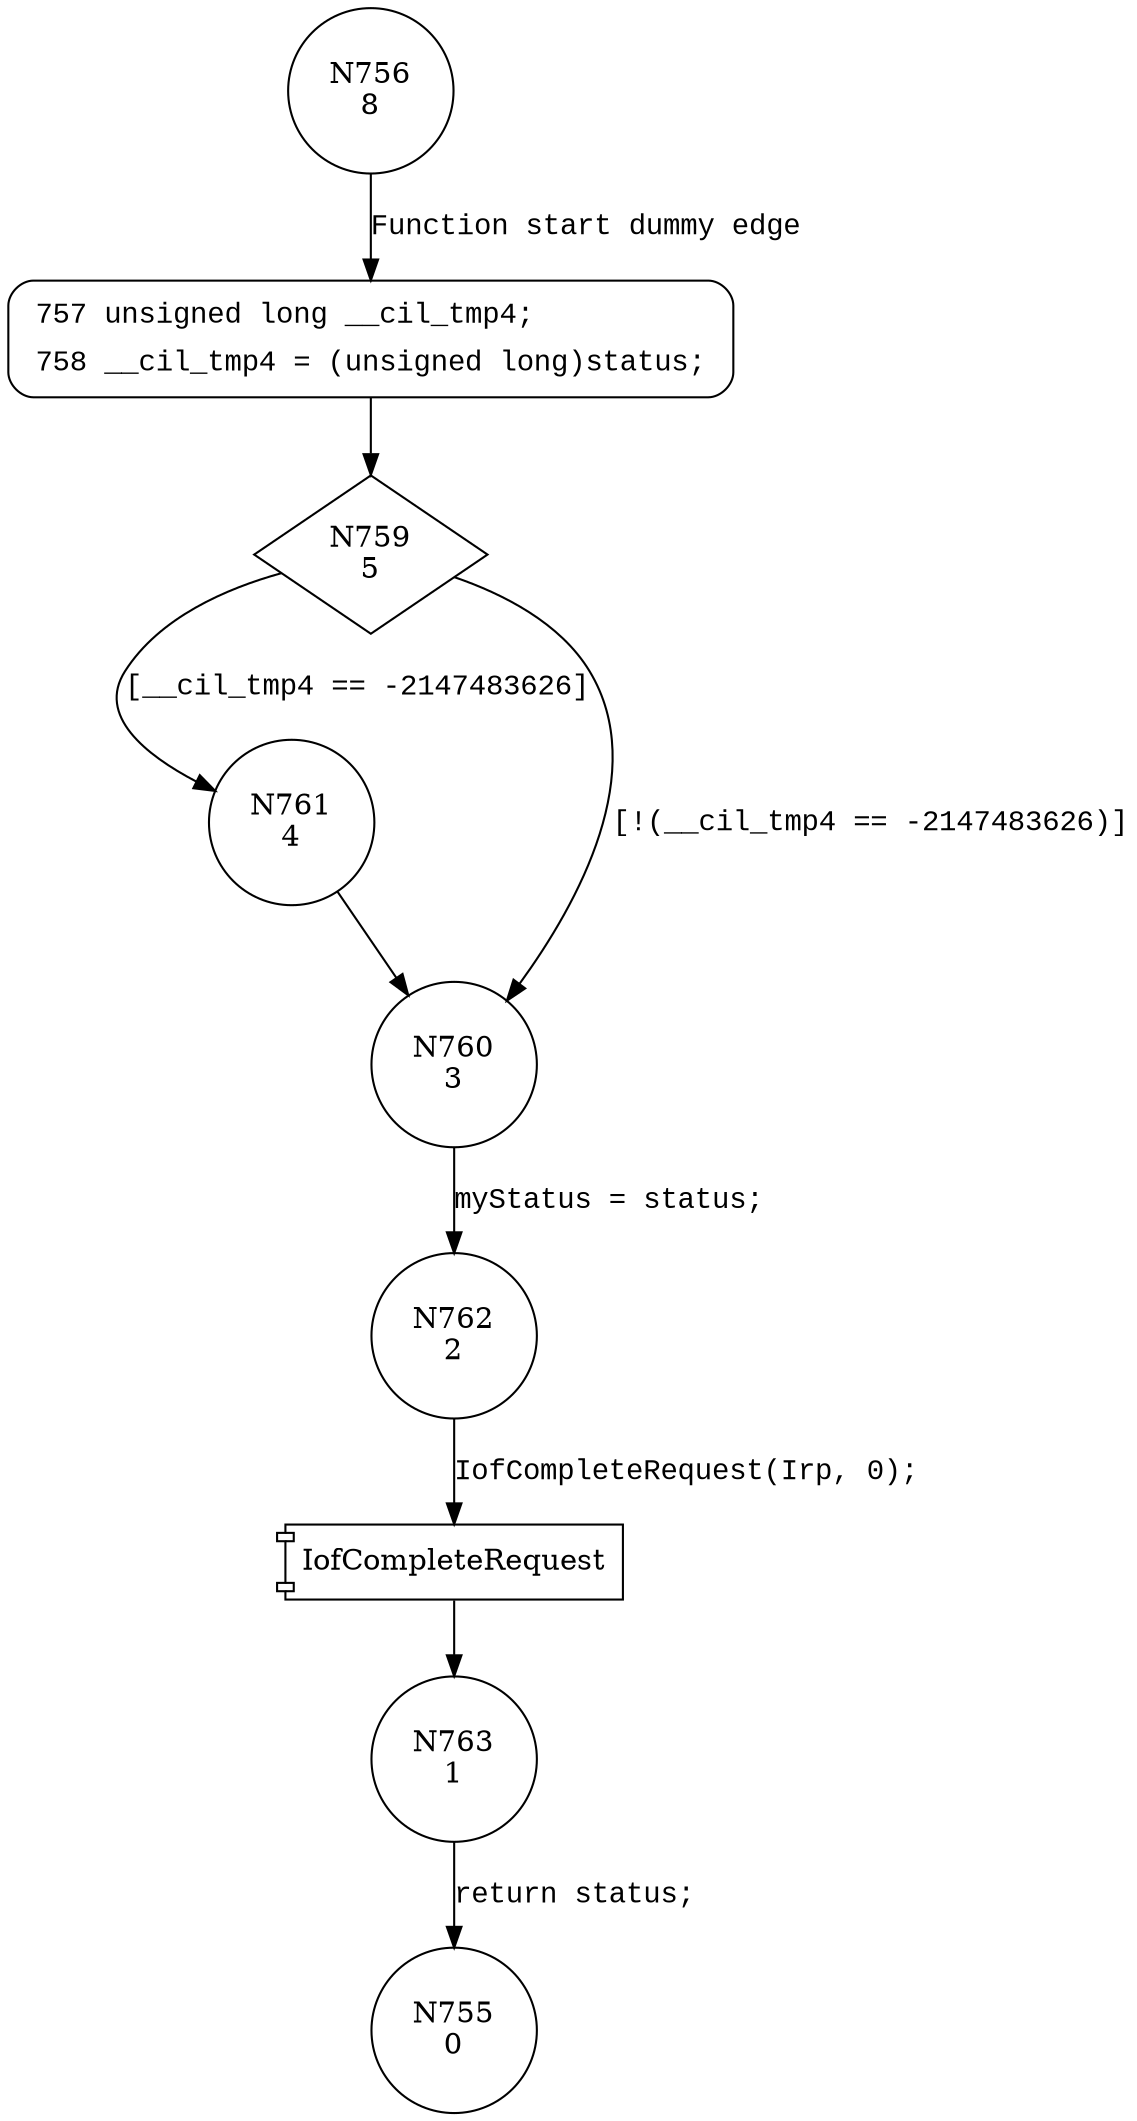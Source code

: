 digraph AG_SetStatusAndReturn {
756 [shape="circle" label="N756\n8"]
757 [shape="circle" label="N757\n7"]
759 [shape="diamond" label="N759\n5"]
761 [shape="circle" label="N761\n4"]
760 [shape="circle" label="N760\n3"]
762 [shape="circle" label="N762\n2"]
763 [shape="circle" label="N763\n1"]
755 [shape="circle" label="N755\n0"]
757 [style="filled,bold" penwidth="1" fillcolor="white" fontname="Courier New" shape="Mrecord" label=<<table border="0" cellborder="0" cellpadding="3" bgcolor="white"><tr><td align="right">757</td><td align="left">unsigned long __cil_tmp4;</td></tr><tr><td align="right">758</td><td align="left">__cil_tmp4 = (unsigned long)status;</td></tr></table>>]
757 -> 759[label=""]
756 -> 757 [label="Function start dummy edge" fontname="Courier New"]
759 -> 761 [label="[__cil_tmp4 == -2147483626]" fontname="Courier New"]
759 -> 760 [label="[!(__cil_tmp4 == -2147483626)]" fontname="Courier New"]
760 -> 762 [label="myStatus = status;" fontname="Courier New"]
100002 [shape="component" label="IofCompleteRequest"]
762 -> 100002 [label="IofCompleteRequest(Irp, 0);" fontname="Courier New"]
100002 -> 763 [label="" fontname="Courier New"]
761 -> 760 [label="" fontname="Courier New"]
763 -> 755 [label="return status;" fontname="Courier New"]
}